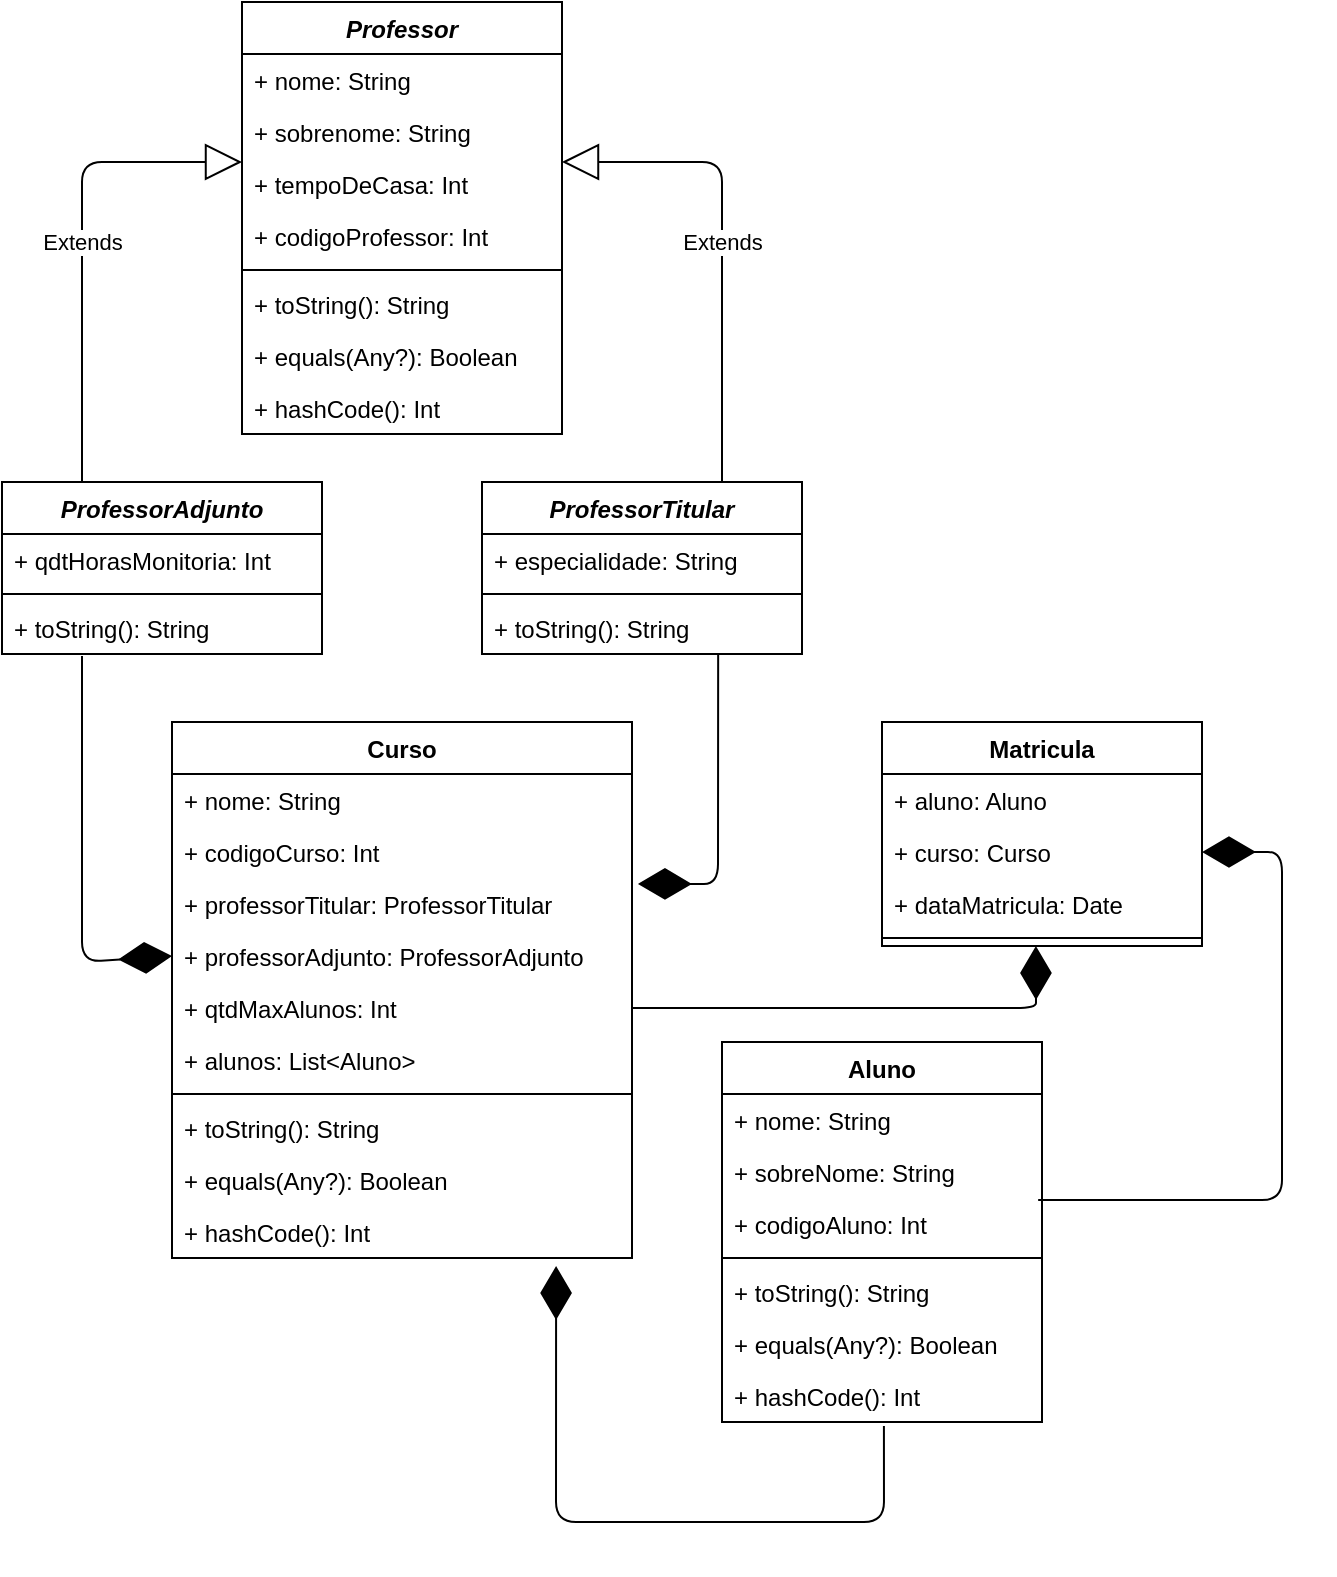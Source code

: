 <mxfile version="13.7.5" type="device"><diagram id="5wdRjsxxllF4cMeIpQ-x" name="Page-1"><mxGraphModel dx="1382" dy="795" grid="1" gridSize="10" guides="1" tooltips="1" connect="1" arrows="1" fold="1" page="1" pageScale="1" pageWidth="827" pageHeight="1169" math="0" shadow="0"><root><mxCell id="0"/><mxCell id="1" parent="0"/><mxCell id="P9PtKeJa7SO8UBLuF1Tk-14" value="ProfessorAdjunto" style="swimlane;fontStyle=3;align=center;verticalAlign=top;childLayout=stackLayout;horizontal=1;startSize=26;horizontalStack=0;resizeParent=1;resizeParentMax=0;resizeLast=0;collapsible=1;marginBottom=0;" parent="1" vertex="1"><mxGeometry x="40" y="280" width="160" height="86" as="geometry"/></mxCell><mxCell id="P9PtKeJa7SO8UBLuF1Tk-18" value="+ qdtHorasMonitoria: Int" style="text;strokeColor=none;fillColor=none;align=left;verticalAlign=top;spacingLeft=4;spacingRight=4;overflow=hidden;rotatable=0;points=[[0,0.5],[1,0.5]];portConstraint=eastwest;" parent="P9PtKeJa7SO8UBLuF1Tk-14" vertex="1"><mxGeometry y="26" width="160" height="26" as="geometry"/></mxCell><mxCell id="P9PtKeJa7SO8UBLuF1Tk-19" value="" style="line;strokeWidth=1;fillColor=none;align=left;verticalAlign=middle;spacingTop=-1;spacingLeft=3;spacingRight=3;rotatable=0;labelPosition=right;points=[];portConstraint=eastwest;" parent="P9PtKeJa7SO8UBLuF1Tk-14" vertex="1"><mxGeometry y="52" width="160" height="8" as="geometry"/></mxCell><mxCell id="P9PtKeJa7SO8UBLuF1Tk-20" value="+ toString(): String" style="text;strokeColor=none;fillColor=none;align=left;verticalAlign=top;spacingLeft=4;spacingRight=4;overflow=hidden;rotatable=0;points=[[0,0.5],[1,0.5]];portConstraint=eastwest;" parent="P9PtKeJa7SO8UBLuF1Tk-14" vertex="1"><mxGeometry y="60" width="160" height="26" as="geometry"/></mxCell><mxCell id="P9PtKeJa7SO8UBLuF1Tk-23" value="ProfessorTitular" style="swimlane;fontStyle=3;align=center;verticalAlign=top;childLayout=stackLayout;horizontal=1;startSize=26;horizontalStack=0;resizeParent=1;resizeParentMax=0;resizeLast=0;collapsible=1;marginBottom=0;" parent="1" vertex="1"><mxGeometry x="280" y="280" width="160" height="86" as="geometry"/></mxCell><mxCell id="IklfGtRvKeF01vOafrLe-3" value="+ especialidade: String" style="text;strokeColor=none;fillColor=none;align=left;verticalAlign=top;spacingLeft=4;spacingRight=4;overflow=hidden;rotatable=0;points=[[0,0.5],[1,0.5]];portConstraint=eastwest;" vertex="1" parent="P9PtKeJa7SO8UBLuF1Tk-23"><mxGeometry y="26" width="160" height="26" as="geometry"/></mxCell><mxCell id="P9PtKeJa7SO8UBLuF1Tk-28" value="" style="line;strokeWidth=1;fillColor=none;align=left;verticalAlign=middle;spacingTop=-1;spacingLeft=3;spacingRight=3;rotatable=0;labelPosition=right;points=[];portConstraint=eastwest;" parent="P9PtKeJa7SO8UBLuF1Tk-23" vertex="1"><mxGeometry y="52" width="160" height="8" as="geometry"/></mxCell><mxCell id="P9PtKeJa7SO8UBLuF1Tk-29" value="+ toString(): String" style="text;strokeColor=none;fillColor=none;align=left;verticalAlign=top;spacingLeft=4;spacingRight=4;overflow=hidden;rotatable=0;points=[[0,0.5],[1,0.5]];portConstraint=eastwest;" parent="P9PtKeJa7SO8UBLuF1Tk-23" vertex="1"><mxGeometry y="60" width="160" height="26" as="geometry"/></mxCell><mxCell id="P9PtKeJa7SO8UBLuF1Tk-1" value="Professor" style="swimlane;fontStyle=3;align=center;verticalAlign=top;childLayout=stackLayout;horizontal=1;startSize=26;horizontalStack=0;resizeParent=1;resizeParentMax=0;resizeLast=0;collapsible=1;marginBottom=0;" parent="1" vertex="1"><mxGeometry x="160" y="40" width="160" height="216" as="geometry"/></mxCell><mxCell id="P9PtKeJa7SO8UBLuF1Tk-2" value="+ nome: String" style="text;strokeColor=none;fillColor=none;align=left;verticalAlign=top;spacingLeft=4;spacingRight=4;overflow=hidden;rotatable=0;points=[[0,0.5],[1,0.5]];portConstraint=eastwest;" parent="P9PtKeJa7SO8UBLuF1Tk-1" vertex="1"><mxGeometry y="26" width="160" height="26" as="geometry"/></mxCell><mxCell id="P9PtKeJa7SO8UBLuF1Tk-3" value="+ sobrenome: String" style="text;strokeColor=none;fillColor=none;align=left;verticalAlign=top;spacingLeft=4;spacingRight=4;overflow=hidden;rotatable=0;points=[[0,0.5],[1,0.5]];portConstraint=eastwest;" parent="P9PtKeJa7SO8UBLuF1Tk-1" vertex="1"><mxGeometry y="52" width="160" height="26" as="geometry"/></mxCell><mxCell id="P9PtKeJa7SO8UBLuF1Tk-7" value="+ tempoDeCasa: Int" style="text;strokeColor=none;fillColor=none;align=left;verticalAlign=top;spacingLeft=4;spacingRight=4;overflow=hidden;rotatable=0;points=[[0,0.5],[1,0.5]];portConstraint=eastwest;" parent="P9PtKeJa7SO8UBLuF1Tk-1" vertex="1"><mxGeometry y="78" width="160" height="26" as="geometry"/></mxCell><mxCell id="P9PtKeJa7SO8UBLuF1Tk-8" value="+ codigoProfessor: Int" style="text;strokeColor=none;fillColor=none;align=left;verticalAlign=top;spacingLeft=4;spacingRight=4;overflow=hidden;rotatable=0;points=[[0,0.5],[1,0.5]];portConstraint=eastwest;" parent="P9PtKeJa7SO8UBLuF1Tk-1" vertex="1"><mxGeometry y="104" width="160" height="26" as="geometry"/></mxCell><mxCell id="P9PtKeJa7SO8UBLuF1Tk-4" value="" style="line;strokeWidth=1;fillColor=none;align=left;verticalAlign=middle;spacingTop=-1;spacingLeft=3;spacingRight=3;rotatable=0;labelPosition=right;points=[];portConstraint=eastwest;" parent="P9PtKeJa7SO8UBLuF1Tk-1" vertex="1"><mxGeometry y="130" width="160" height="8" as="geometry"/></mxCell><mxCell id="P9PtKeJa7SO8UBLuF1Tk-5" value="+ toString(): String" style="text;strokeColor=none;fillColor=none;align=left;verticalAlign=top;spacingLeft=4;spacingRight=4;overflow=hidden;rotatable=0;points=[[0,0.5],[1,0.5]];portConstraint=eastwest;" parent="P9PtKeJa7SO8UBLuF1Tk-1" vertex="1"><mxGeometry y="138" width="160" height="26" as="geometry"/></mxCell><mxCell id="P9PtKeJa7SO8UBLuF1Tk-6" value="+ equals(Any?): Boolean" style="text;strokeColor=none;fillColor=none;align=left;verticalAlign=top;spacingLeft=4;spacingRight=4;overflow=hidden;rotatable=0;points=[[0,0.5],[1,0.5]];portConstraint=eastwest;" parent="P9PtKeJa7SO8UBLuF1Tk-1" vertex="1"><mxGeometry y="164" width="160" height="26" as="geometry"/></mxCell><mxCell id="P9PtKeJa7SO8UBLuF1Tk-13" value="+ hashCode(): Int" style="text;strokeColor=none;fillColor=none;align=left;verticalAlign=top;spacingLeft=4;spacingRight=4;overflow=hidden;rotatable=0;points=[[0,0.5],[1,0.5]];portConstraint=eastwest;" parent="P9PtKeJa7SO8UBLuF1Tk-1" vertex="1"><mxGeometry y="190" width="160" height="26" as="geometry"/></mxCell><mxCell id="P9PtKeJa7SO8UBLuF1Tk-34" value="Extends" style="endArrow=block;endSize=16;endFill=0;html=1;entryX=1;entryY=0.077;entryDx=0;entryDy=0;entryPerimeter=0;exitX=0.75;exitY=0;exitDx=0;exitDy=0;" parent="1" source="P9PtKeJa7SO8UBLuF1Tk-23" target="P9PtKeJa7SO8UBLuF1Tk-7" edge="1"><mxGeometry width="160" relative="1" as="geometry"><mxPoint x="560" y="310" as="sourcePoint"/><mxPoint x="720" y="310" as="targetPoint"/><Array as="points"><mxPoint x="400" y="120"/></Array></mxGeometry></mxCell><mxCell id="P9PtKeJa7SO8UBLuF1Tk-35" value="Extends" style="endArrow=block;endSize=16;endFill=0;html=1;exitX=0.25;exitY=0;exitDx=0;exitDy=0;" parent="1" source="P9PtKeJa7SO8UBLuF1Tk-14" edge="1"><mxGeometry width="160" relative="1" as="geometry"><mxPoint x="-40" y="190" as="sourcePoint"/><mxPoint x="160" y="120" as="targetPoint"/><Array as="points"><mxPoint x="80" y="120"/></Array></mxGeometry></mxCell><mxCell id="IklfGtRvKeF01vOafrLe-10" value="" style="endArrow=diamondThin;endFill=1;endSize=24;html=1;entryX=1.013;entryY=0.115;entryDx=0;entryDy=0;exitX=0.738;exitY=1;exitDx=0;exitDy=0;exitPerimeter=0;entryPerimeter=0;" edge="1" parent="1" source="P9PtKeJa7SO8UBLuF1Tk-29" target="IklfGtRvKeF01vOafrLe-4"><mxGeometry width="160" relative="1" as="geometry"><mxPoint x="414" y="570" as="sourcePoint"/><mxPoint x="574" y="570" as="targetPoint"/><Array as="points"><mxPoint x="398" y="481"/></Array></mxGeometry></mxCell><mxCell id="IklfGtRvKeF01vOafrLe-11" value="" style="endArrow=diamondThin;endFill=1;endSize=24;html=1;entryX=0;entryY=0.5;entryDx=0;entryDy=0;exitX=0.25;exitY=1.038;exitDx=0;exitDy=0;exitPerimeter=0;" edge="1" parent="1" source="P9PtKeJa7SO8UBLuF1Tk-20" target="IklfGtRvKeF01vOafrLe-5"><mxGeometry width="160" relative="1" as="geometry"><mxPoint x="-80" y="600" as="sourcePoint"/><mxPoint x="80" y="600" as="targetPoint"/><Array as="points"><mxPoint x="80" y="520"/></Array></mxGeometry></mxCell><mxCell id="IklfGtRvKeF01vOafrLe-14" value="" style="endArrow=diamondThin;endFill=1;endSize=24;html=1;entryX=0.835;entryY=1.154;entryDx=0;entryDy=0;entryPerimeter=0;exitX=0.506;exitY=1.077;exitDx=0;exitDy=0;exitPerimeter=0;" edge="1" parent="1" source="P9PtKeJa7SO8UBLuF1Tk-11" target="P9PtKeJa7SO8UBLuF1Tk-12"><mxGeometry width="160" relative="1" as="geometry"><mxPoint x="310" y="840" as="sourcePoint"/><mxPoint x="470" y="840" as="targetPoint"/><Array as="points"><mxPoint x="481" y="800"/><mxPoint x="317" y="800"/></Array></mxGeometry></mxCell><mxCell id="v6le-_V5cqvoVgXMpbAd-8" value="Curso" style="swimlane;fontStyle=1;align=center;verticalAlign=top;childLayout=stackLayout;horizontal=1;startSize=26;horizontalStack=0;resizeParent=1;resizeParentMax=0;resizeLast=0;collapsible=1;marginBottom=0;" parent="1" vertex="1"><mxGeometry x="125" y="400" width="230" height="268" as="geometry"/></mxCell><mxCell id="v6le-_V5cqvoVgXMpbAd-9" value="+ nome: String" style="text;strokeColor=none;fillColor=none;align=left;verticalAlign=top;spacingLeft=4;spacingRight=4;overflow=hidden;rotatable=0;points=[[0,0.5],[1,0.5]];portConstraint=eastwest;" parent="v6le-_V5cqvoVgXMpbAd-8" vertex="1"><mxGeometry y="26" width="230" height="26" as="geometry"/></mxCell><mxCell id="v6le-_V5cqvoVgXMpbAd-11" value="+ codigoCurso: Int" style="text;strokeColor=none;fillColor=none;align=left;verticalAlign=top;spacingLeft=4;spacingRight=4;overflow=hidden;rotatable=0;points=[[0,0.5],[1,0.5]];portConstraint=eastwest;" parent="v6le-_V5cqvoVgXMpbAd-8" vertex="1"><mxGeometry y="52" width="230" height="26" as="geometry"/></mxCell><mxCell id="IklfGtRvKeF01vOafrLe-4" value="+ professorTitular: ProfessorTitular" style="text;strokeColor=none;fillColor=none;align=left;verticalAlign=top;spacingLeft=4;spacingRight=4;overflow=hidden;rotatable=0;points=[[0,0.5],[1,0.5]];portConstraint=eastwest;" vertex="1" parent="v6le-_V5cqvoVgXMpbAd-8"><mxGeometry y="78" width="230" height="26" as="geometry"/></mxCell><mxCell id="IklfGtRvKeF01vOafrLe-5" value="+ professorAdjunto: ProfessorAdjunto" style="text;strokeColor=none;fillColor=none;align=left;verticalAlign=top;spacingLeft=4;spacingRight=4;overflow=hidden;rotatable=0;points=[[0,0.5],[1,0.5]];portConstraint=eastwest;" vertex="1" parent="v6le-_V5cqvoVgXMpbAd-8"><mxGeometry y="104" width="230" height="26" as="geometry"/></mxCell><mxCell id="IklfGtRvKeF01vOafrLe-6" value="+ qtdMaxAlunos: Int" style="text;strokeColor=none;fillColor=none;align=left;verticalAlign=top;spacingLeft=4;spacingRight=4;overflow=hidden;rotatable=0;points=[[0,0.5],[1,0.5]];portConstraint=eastwest;" vertex="1" parent="v6le-_V5cqvoVgXMpbAd-8"><mxGeometry y="130" width="230" height="26" as="geometry"/></mxCell><mxCell id="IklfGtRvKeF01vOafrLe-7" value="+ alunos: List&lt;Aluno&gt;" style="text;strokeColor=none;fillColor=none;align=left;verticalAlign=top;spacingLeft=4;spacingRight=4;overflow=hidden;rotatable=0;points=[[0,0.5],[1,0.5]];portConstraint=eastwest;" vertex="1" parent="v6le-_V5cqvoVgXMpbAd-8"><mxGeometry y="156" width="230" height="26" as="geometry"/></mxCell><mxCell id="v6le-_V5cqvoVgXMpbAd-12" value="" style="line;strokeWidth=1;fillColor=none;align=left;verticalAlign=middle;spacingTop=-1;spacingLeft=3;spacingRight=3;rotatable=0;labelPosition=right;points=[];portConstraint=eastwest;" parent="v6le-_V5cqvoVgXMpbAd-8" vertex="1"><mxGeometry y="182" width="230" height="8" as="geometry"/></mxCell><mxCell id="v6le-_V5cqvoVgXMpbAd-13" value="+ toString(): String" style="text;strokeColor=none;fillColor=none;align=left;verticalAlign=top;spacingLeft=4;spacingRight=4;overflow=hidden;rotatable=0;points=[[0,0.5],[1,0.5]];portConstraint=eastwest;" parent="v6le-_V5cqvoVgXMpbAd-8" vertex="1"><mxGeometry y="190" width="230" height="26" as="geometry"/></mxCell><mxCell id="v6le-_V5cqvoVgXMpbAd-14" value="+ equals(Any?): Boolean" style="text;strokeColor=none;fillColor=none;align=left;verticalAlign=top;spacingLeft=4;spacingRight=4;overflow=hidden;rotatable=0;points=[[0,0.5],[1,0.5]];portConstraint=eastwest;" parent="v6le-_V5cqvoVgXMpbAd-8" vertex="1"><mxGeometry y="216" width="230" height="26" as="geometry"/></mxCell><mxCell id="P9PtKeJa7SO8UBLuF1Tk-12" value="+ hashCode(): Int" style="text;strokeColor=none;fillColor=none;align=left;verticalAlign=top;spacingLeft=4;spacingRight=4;overflow=hidden;rotatable=0;points=[[0,0.5],[1,0.5]];portConstraint=eastwest;" parent="v6le-_V5cqvoVgXMpbAd-8" vertex="1"><mxGeometry y="242" width="230" height="26" as="geometry"/></mxCell><mxCell id="v6le-_V5cqvoVgXMpbAd-1" value="Aluno" style="swimlane;fontStyle=1;align=center;verticalAlign=top;childLayout=stackLayout;horizontal=1;startSize=26;horizontalStack=0;resizeParent=1;resizeParentMax=0;resizeLast=0;collapsible=1;marginBottom=0;" parent="1" vertex="1"><mxGeometry x="400" y="560" width="160" height="190" as="geometry"/></mxCell><mxCell id="v6le-_V5cqvoVgXMpbAd-2" value="+ nome: String" style="text;strokeColor=none;fillColor=none;align=left;verticalAlign=top;spacingLeft=4;spacingRight=4;overflow=hidden;rotatable=0;points=[[0,0.5],[1,0.5]];portConstraint=eastwest;" parent="v6le-_V5cqvoVgXMpbAd-1" vertex="1"><mxGeometry y="26" width="160" height="26" as="geometry"/></mxCell><mxCell id="v6le-_V5cqvoVgXMpbAd-5" value="+ sobreNome: String" style="text;strokeColor=none;fillColor=none;align=left;verticalAlign=top;spacingLeft=4;spacingRight=4;overflow=hidden;rotatable=0;points=[[0,0.5],[1,0.5]];portConstraint=eastwest;" parent="v6le-_V5cqvoVgXMpbAd-1" vertex="1"><mxGeometry y="52" width="160" height="26" as="geometry"/></mxCell><mxCell id="v6le-_V5cqvoVgXMpbAd-6" value="+ codigoAluno: Int" style="text;strokeColor=none;fillColor=none;align=left;verticalAlign=top;spacingLeft=4;spacingRight=4;overflow=hidden;rotatable=0;points=[[0,0.5],[1,0.5]];portConstraint=eastwest;" parent="v6le-_V5cqvoVgXMpbAd-1" vertex="1"><mxGeometry y="78" width="160" height="26" as="geometry"/></mxCell><mxCell id="v6le-_V5cqvoVgXMpbAd-3" value="" style="line;strokeWidth=1;fillColor=none;align=left;verticalAlign=middle;spacingTop=-1;spacingLeft=3;spacingRight=3;rotatable=0;labelPosition=right;points=[];portConstraint=eastwest;" parent="v6le-_V5cqvoVgXMpbAd-1" vertex="1"><mxGeometry y="104" width="160" height="8" as="geometry"/></mxCell><mxCell id="v6le-_V5cqvoVgXMpbAd-4" value="+ toString(): String" style="text;strokeColor=none;fillColor=none;align=left;verticalAlign=top;spacingLeft=4;spacingRight=4;overflow=hidden;rotatable=0;points=[[0,0.5],[1,0.5]];portConstraint=eastwest;" parent="v6le-_V5cqvoVgXMpbAd-1" vertex="1"><mxGeometry y="112" width="160" height="26" as="geometry"/></mxCell><mxCell id="v6le-_V5cqvoVgXMpbAd-7" value="+ equals(Any?): Boolean" style="text;strokeColor=none;fillColor=none;align=left;verticalAlign=top;spacingLeft=4;spacingRight=4;overflow=hidden;rotatable=0;points=[[0,0.5],[1,0.5]];portConstraint=eastwest;" parent="v6le-_V5cqvoVgXMpbAd-1" vertex="1"><mxGeometry y="138" width="160" height="26" as="geometry"/></mxCell><mxCell id="P9PtKeJa7SO8UBLuF1Tk-11" value="+ hashCode(): Int" style="text;strokeColor=none;fillColor=none;align=left;verticalAlign=top;spacingLeft=4;spacingRight=4;overflow=hidden;rotatable=0;points=[[0,0.5],[1,0.5]];portConstraint=eastwest;" parent="v6le-_V5cqvoVgXMpbAd-1" vertex="1"><mxGeometry y="164" width="160" height="26" as="geometry"/></mxCell><mxCell id="IklfGtRvKeF01vOafrLe-15" value="Matricula" style="swimlane;fontStyle=1;align=center;verticalAlign=top;childLayout=stackLayout;horizontal=1;startSize=26;horizontalStack=0;resizeParent=1;resizeParentMax=0;resizeLast=0;collapsible=1;marginBottom=0;" vertex="1" parent="1"><mxGeometry x="480" y="400" width="160" height="112" as="geometry"/></mxCell><mxCell id="IklfGtRvKeF01vOafrLe-16" value="+ aluno: Aluno" style="text;strokeColor=none;fillColor=none;align=left;verticalAlign=top;spacingLeft=4;spacingRight=4;overflow=hidden;rotatable=0;points=[[0,0.5],[1,0.5]];portConstraint=eastwest;" vertex="1" parent="IklfGtRvKeF01vOafrLe-15"><mxGeometry y="26" width="160" height="26" as="geometry"/></mxCell><mxCell id="IklfGtRvKeF01vOafrLe-17" value="+ curso: Curso" style="text;strokeColor=none;fillColor=none;align=left;verticalAlign=top;spacingLeft=4;spacingRight=4;overflow=hidden;rotatable=0;points=[[0,0.5],[1,0.5]];portConstraint=eastwest;" vertex="1" parent="IklfGtRvKeF01vOafrLe-15"><mxGeometry y="52" width="160" height="26" as="geometry"/></mxCell><mxCell id="IklfGtRvKeF01vOafrLe-18" value="+ dataMatricula: Date" style="text;strokeColor=none;fillColor=none;align=left;verticalAlign=top;spacingLeft=4;spacingRight=4;overflow=hidden;rotatable=0;points=[[0,0.5],[1,0.5]];portConstraint=eastwest;" vertex="1" parent="IklfGtRvKeF01vOafrLe-15"><mxGeometry y="78" width="160" height="26" as="geometry"/></mxCell><mxCell id="IklfGtRvKeF01vOafrLe-19" value="" style="line;strokeWidth=1;fillColor=none;align=left;verticalAlign=middle;spacingTop=-1;spacingLeft=3;spacingRight=3;rotatable=0;labelPosition=right;points=[];portConstraint=eastwest;" vertex="1" parent="IklfGtRvKeF01vOafrLe-15"><mxGeometry y="104" width="160" height="8" as="geometry"/></mxCell><mxCell id="IklfGtRvKeF01vOafrLe-26" value="" style="endArrow=diamondThin;endFill=1;endSize=24;html=1;exitX=1;exitY=0.5;exitDx=0;exitDy=0;entryX=0.481;entryY=1;entryDx=0;entryDy=0;entryPerimeter=0;" edge="1" parent="1" source="IklfGtRvKeF01vOafrLe-6" target="IklfGtRvKeF01vOafrLe-19"><mxGeometry width="160" relative="1" as="geometry"><mxPoint x="370" y="540" as="sourcePoint"/><mxPoint x="515" y="540" as="targetPoint"/><Array as="points"><mxPoint x="557" y="543"/></Array></mxGeometry></mxCell><mxCell id="IklfGtRvKeF01vOafrLe-27" value="" style="endArrow=diamondThin;endFill=1;endSize=24;html=1;entryX=1;entryY=0.5;entryDx=0;entryDy=0;exitX=0.988;exitY=0.038;exitDx=0;exitDy=0;exitPerimeter=0;" edge="1" parent="1" source="v6le-_V5cqvoVgXMpbAd-6" target="IklfGtRvKeF01vOafrLe-17"><mxGeometry width="160" relative="1" as="geometry"><mxPoint x="610" y="570" as="sourcePoint"/><mxPoint x="770" y="570" as="targetPoint"/><Array as="points"><mxPoint x="680" y="639"/><mxPoint x="680" y="465"/></Array></mxGeometry></mxCell></root></mxGraphModel></diagram></mxfile>